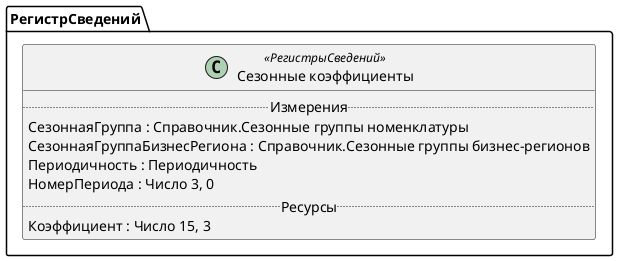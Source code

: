 ﻿@startuml СезонныеКоэффициенты
'!include templates.wsd
'..\include templates.wsd
class РегистрСведений.СезонныеКоэффициенты as "Сезонные коэффициенты" <<РегистрыСведений>>
{
..Измерения..
СезоннаяГруппа : Справочник.Сезонные группы номенклатуры
СезоннаяГруппаБизнесРегиона : Справочник.Сезонные группы бизнес-регионов
Периодичность : Периодичность
НомерПериода : Число 3, 0
..Ресурсы..
Коэффициент : Число 15, 3
}
@enduml

